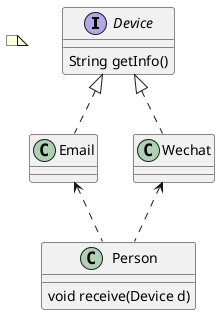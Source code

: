 @startuml
'https://plantuml.com/class-diagram

note as N

end note
interface Device{
    String getInfo()
}
class Email implements Device
class Wechat implements Device

class Person{
    void receive(Device d)
}

Email <.. Person
Wechat <.. Person
@enduml
